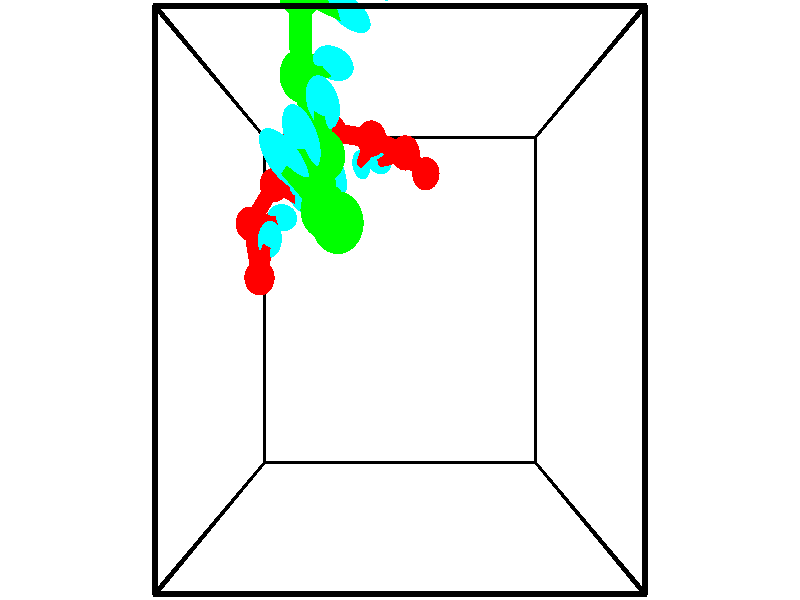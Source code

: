 // switches for output
#declare DRAW_BASES = 1; // possible values are 0, 1; only relevant for DNA ribbons
#declare DRAW_BASES_TYPE = 3; // possible values are 1, 2, 3; only relevant for DNA ribbons
#declare DRAW_FOG = 0; // set to 1 to enable fog

#include "colors.inc"

#include "transforms.inc"
background { rgb <1, 1, 1>}

#default {
   normal{
       ripples 0.25
       frequency 0.20
       turbulence 0.2
       lambda 5
   }
	finish {
		phong 0.1
		phong_size 40.
	}
}

// original window dimensions: 1024x640


// camera settings

camera {
	sky <-0, 1, 0>
	up <-0, 1, 0>
	right 1.6 * <1, 0, 0>
	location <2.5, 2.5, 11.1562>
	look_at <2.5, 2.5, 2.5>
	direction <0, 0, -8.6562>
	angle 67.0682
}


# declare cpy_camera_pos = <2.5, 2.5, 11.1562>;
# if (DRAW_FOG = 1)
fog {
	fog_type 2
	up vnormalize(cpy_camera_pos)
	color rgbt<1,1,1,0.3>
	distance 1e-5
	fog_alt 3e-3
	fog_offset 4
}
# end


// LIGHTS

# declare lum = 6;
global_settings {
	ambient_light rgb lum * <0.05, 0.05, 0.05>
	max_trace_level 15
}# declare cpy_direct_light_amount = 0.25;
light_source
{	1000 * <-1, -1, 1>,
	rgb lum * cpy_direct_light_amount
	parallel
}

light_source
{	1000 * <1, 1, -1>,
	rgb lum * cpy_direct_light_amount
	parallel
}

// strand 0

// nucleotide -1

// particle -1
sphere {
	<0.112557, 2.813917, 0.897082> 0.250000
	pigment { color rgbt <1,0,0,0> }
	no_shadow
}
cylinder {
	<0.261841, 3.103390, 1.129288>,  <0.351411, 3.277073, 1.268611>, 0.100000
	pigment { color rgbt <1,0,0,0> }
	no_shadow
}
cylinder {
	<0.261841, 3.103390, 1.129288>,  <0.112557, 2.813917, 0.897082>, 0.100000
	pigment { color rgbt <1,0,0,0> }
	no_shadow
}

// particle -1
sphere {
	<0.261841, 3.103390, 1.129288> 0.100000
	pigment { color rgbt <1,0,0,0> }
	no_shadow
}
sphere {
	0, 1
	scale<0.080000,0.200000,0.300000>
	matrix <0.251072, 0.523592, -0.814134,
		-0.893127, 0.449595, 0.013713,
		0.373211, 0.723682, 0.580515,
		0.373804, 3.320494, 1.303442>
	pigment { color rgbt <0,1,1,0> }
	no_shadow
}
cylinder {
	<-0.088690, 3.598210, 0.692396>,  <0.112557, 2.813917, 0.897082>, 0.130000
	pigment { color rgbt <1,0,0,0> }
	no_shadow
}

// nucleotide -1

// particle -1
sphere {
	<-0.088690, 3.598210, 0.692396> 0.250000
	pigment { color rgbt <1,0,0,0> }
	no_shadow
}
cylinder {
	<0.260460, 3.627541, 0.885357>,  <0.469950, 3.645139, 1.001133>, 0.100000
	pigment { color rgbt <1,0,0,0> }
	no_shadow
}
cylinder {
	<0.260460, 3.627541, 0.885357>,  <-0.088690, 3.598210, 0.692396>, 0.100000
	pigment { color rgbt <1,0,0,0> }
	no_shadow
}

// particle -1
sphere {
	<0.260460, 3.627541, 0.885357> 0.100000
	pigment { color rgbt <1,0,0,0> }
	no_shadow
}
sphere {
	0, 1
	scale<0.080000,0.200000,0.300000>
	matrix <0.391071, 0.486115, -0.781508,
		-0.291809, 0.870813, 0.395642,
		0.872875, 0.073327, 0.482402,
		0.522323, 3.649539, 1.030078>
	pigment { color rgbt <0,1,1,0> }
	no_shadow
}
cylinder {
	<0.261620, 4.203023, 0.426199>,  <-0.088690, 3.598210, 0.692396>, 0.130000
	pigment { color rgbt <1,0,0,0> }
	no_shadow
}

// nucleotide -1

// particle -1
sphere {
	<0.261620, 4.203023, 0.426199> 0.250000
	pigment { color rgbt <1,0,0,0> }
	no_shadow
}
cylinder {
	<0.567747, 4.050644, 0.633724>,  <0.751423, 3.959216, 0.758239>, 0.100000
	pigment { color rgbt <1,0,0,0> }
	no_shadow
}
cylinder {
	<0.567747, 4.050644, 0.633724>,  <0.261620, 4.203023, 0.426199>, 0.100000
	pigment { color rgbt <1,0,0,0> }
	no_shadow
}

// particle -1
sphere {
	<0.567747, 4.050644, 0.633724> 0.100000
	pigment { color rgbt <1,0,0,0> }
	no_shadow
}
sphere {
	0, 1
	scale<0.080000,0.200000,0.300000>
	matrix <0.643272, 0.424963, -0.636873,
		0.022140, 0.821148, 0.570286,
		0.765318, -0.380949, 0.518813,
		0.797342, 3.936359, 0.789368>
	pigment { color rgbt <0,1,1,0> }
	no_shadow
}
cylinder {
	<0.636354, 4.656114, 0.790190>,  <0.261620, 4.203023, 0.426199>, 0.130000
	pigment { color rgbt <1,0,0,0> }
	no_shadow
}

// nucleotide -1

// particle -1
sphere {
	<0.636354, 4.656114, 0.790190> 0.250000
	pigment { color rgbt <1,0,0,0> }
	no_shadow
}
cylinder {
	<0.862452, 4.344040, 0.682999>,  <0.998110, 4.156796, 0.618684>, 0.100000
	pigment { color rgbt <1,0,0,0> }
	no_shadow
}
cylinder {
	<0.862452, 4.344040, 0.682999>,  <0.636354, 4.656114, 0.790190>, 0.100000
	pigment { color rgbt <1,0,0,0> }
	no_shadow
}

// particle -1
sphere {
	<0.862452, 4.344040, 0.682999> 0.100000
	pigment { color rgbt <1,0,0,0> }
	no_shadow
}
sphere {
	0, 1
	scale<0.080000,0.200000,0.300000>
	matrix <0.633580, 0.618621, -0.464634,
		0.528277, 0.092846, 0.843980,
		0.565243, -0.780185, -0.267978,
		1.032025, 4.109984, 0.602605>
	pigment { color rgbt <0,1,1,0> }
	no_shadow
}
cylinder {
	<1.341322, 4.869587, 0.938252>,  <0.636354, 4.656114, 0.790190>, 0.130000
	pigment { color rgbt <1,0,0,0> }
	no_shadow
}

// nucleotide -1

// particle -1
sphere {
	<1.341322, 4.869587, 0.938252> 0.250000
	pigment { color rgbt <1,0,0,0> }
	no_shadow
}
cylinder {
	<1.389652, 4.562256, 0.686832>,  <1.418651, 4.377857, 0.535981>, 0.100000
	pigment { color rgbt <1,0,0,0> }
	no_shadow
}
cylinder {
	<1.389652, 4.562256, 0.686832>,  <1.341322, 4.869587, 0.938252>, 0.100000
	pigment { color rgbt <1,0,0,0> }
	no_shadow
}

// particle -1
sphere {
	<1.389652, 4.562256, 0.686832> 0.100000
	pigment { color rgbt <1,0,0,0> }
	no_shadow
}
sphere {
	0, 1
	scale<0.080000,0.200000,0.300000>
	matrix <0.790881, 0.457176, -0.406814,
		0.599924, -0.447953, 0.662895,
		0.120826, -0.768328, -0.628548,
		1.425900, 4.331758, 0.498268>
	pigment { color rgbt <0,1,1,0> }
	no_shadow
}
cylinder {
	<2.018098, 4.768404, 0.970144>,  <1.341322, 4.869587, 0.938252>, 0.130000
	pigment { color rgbt <1,0,0,0> }
	no_shadow
}

// nucleotide -1

// particle -1
sphere {
	<2.018098, 4.768404, 0.970144> 0.250000
	pigment { color rgbt <1,0,0,0> }
	no_shadow
}
cylinder {
	<1.897440, 4.623711, 0.617290>,  <1.825045, 4.536895, 0.405578>, 0.100000
	pigment { color rgbt <1,0,0,0> }
	no_shadow
}
cylinder {
	<1.897440, 4.623711, 0.617290>,  <2.018098, 4.768404, 0.970144>, 0.100000
	pigment { color rgbt <1,0,0,0> }
	no_shadow
}

// particle -1
sphere {
	<1.897440, 4.623711, 0.617290> 0.100000
	pigment { color rgbt <1,0,0,0> }
	no_shadow
}
sphere {
	0, 1
	scale<0.080000,0.200000,0.300000>
	matrix <0.671136, 0.576606, -0.465941,
		0.677189, -0.732581, 0.068841,
		-0.301646, -0.361732, -0.882134,
		1.806946, 4.515191, 0.352650>
	pigment { color rgbt <0,1,1,0> }
	no_shadow
}
cylinder {
	<2.592120, 4.631051, 0.656630>,  <2.018098, 4.768404, 0.970144>, 0.130000
	pigment { color rgbt <1,0,0,0> }
	no_shadow
}

// nucleotide -1

// particle -1
sphere {
	<2.592120, 4.631051, 0.656630> 0.250000
	pigment { color rgbt <1,0,0,0> }
	no_shadow
}
cylinder {
	<2.325817, 4.615452, 0.358570>,  <2.166036, 4.606092, 0.179734>, 0.100000
	pigment { color rgbt <1,0,0,0> }
	no_shadow
}
cylinder {
	<2.325817, 4.615452, 0.358570>,  <2.592120, 4.631051, 0.656630>, 0.100000
	pigment { color rgbt <1,0,0,0> }
	no_shadow
}

// particle -1
sphere {
	<2.325817, 4.615452, 0.358570> 0.100000
	pigment { color rgbt <1,0,0,0> }
	no_shadow
}
sphere {
	0, 1
	scale<0.080000,0.200000,0.300000>
	matrix <0.604722, 0.556827, -0.569433,
		0.437126, -0.829712, -0.347128,
		-0.665756, -0.038998, -0.745149,
		2.126090, 4.603752, 0.135025>
	pigment { color rgbt <0,1,1,0> }
	no_shadow
}
cylinder {
	<2.973396, 4.426491, 0.095343>,  <2.592120, 4.631051, 0.656630>, 0.130000
	pigment { color rgbt <1,0,0,0> }
	no_shadow
}

// nucleotide -1

// particle -1
sphere {
	<2.973396, 4.426491, 0.095343> 0.250000
	pigment { color rgbt <1,0,0,0> }
	no_shadow
}
cylinder {
	<2.655052, 4.637421, -0.023678>,  <2.464046, 4.763978, -0.095090>, 0.100000
	pigment { color rgbt <1,0,0,0> }
	no_shadow
}
cylinder {
	<2.655052, 4.637421, -0.023678>,  <2.973396, 4.426491, 0.095343>, 0.100000
	pigment { color rgbt <1,0,0,0> }
	no_shadow
}

// particle -1
sphere {
	<2.655052, 4.637421, -0.023678> 0.100000
	pigment { color rgbt <1,0,0,0> }
	no_shadow
}
sphere {
	0, 1
	scale<0.080000,0.200000,0.300000>
	matrix <0.604933, 0.671572, -0.427840,
		-0.025784, -0.520499, -0.853473,
		-0.795859, 0.527325, -0.297551,
		2.416294, 4.795618, -0.112943>
	pigment { color rgbt <0,1,1,0> }
	no_shadow
}
// strand 1

// nucleotide -1

// particle -1
sphere {
	<3.012151, 5.922894, 5.201755> 0.250000
	pigment { color rgbt <0,1,0,0> }
	no_shadow
}
cylinder {
	<2.833481, 5.967113, 4.846619>,  <2.726279, 5.993645, 4.633537>, 0.100000
	pigment { color rgbt <0,1,0,0> }
	no_shadow
}
cylinder {
	<2.833481, 5.967113, 4.846619>,  <3.012151, 5.922894, 5.201755>, 0.100000
	pigment { color rgbt <0,1,0,0> }
	no_shadow
}

// particle -1
sphere {
	<2.833481, 5.967113, 4.846619> 0.100000
	pigment { color rgbt <0,1,0,0> }
	no_shadow
}
sphere {
	0, 1
	scale<0.080000,0.200000,0.300000>
	matrix <-0.461190, -0.878790, 0.122605,
		-0.766672, 0.464227, 0.443518,
		-0.446675, 0.110548, -0.887840,
		2.699478, 6.000278, 4.580266>
	pigment { color rgbt <0,1,1,0> }
	no_shadow
}
cylinder {
	<2.269420, 5.899579, 5.332604>,  <3.012151, 5.922894, 5.201755>, 0.130000
	pigment { color rgbt <0,1,0,0> }
	no_shadow
}

// nucleotide -1

// particle -1
sphere {
	<2.269420, 5.899579, 5.332604> 0.250000
	pigment { color rgbt <0,1,0,0> }
	no_shadow
}
cylinder {
	<2.373314, 5.798580, 4.959770>,  <2.435650, 5.737981, 4.736070>, 0.100000
	pigment { color rgbt <0,1,0,0> }
	no_shadow
}
cylinder {
	<2.373314, 5.798580, 4.959770>,  <2.269420, 5.899579, 5.332604>, 0.100000
	pigment { color rgbt <0,1,0,0> }
	no_shadow
}

// particle -1
sphere {
	<2.373314, 5.798580, 4.959770> 0.100000
	pigment { color rgbt <0,1,0,0> }
	no_shadow
}
sphere {
	0, 1
	scale<0.080000,0.200000,0.300000>
	matrix <-0.509280, -0.855888, 0.089940,
		-0.820471, 0.451332, -0.350895,
		0.259734, -0.252497, -0.932086,
		2.451234, 5.722831, 4.680144>
	pigment { color rgbt <0,1,1,0> }
	no_shadow
}
cylinder {
	<1.663995, 5.815691, 4.910887>,  <2.269420, 5.899579, 5.332604>, 0.130000
	pigment { color rgbt <0,1,0,0> }
	no_shadow
}

// nucleotide -1

// particle -1
sphere {
	<1.663995, 5.815691, 4.910887> 0.250000
	pigment { color rgbt <0,1,0,0> }
	no_shadow
}
cylinder {
	<1.958420, 5.590981, 4.759827>,  <2.135075, 5.456155, 4.669190>, 0.100000
	pigment { color rgbt <0,1,0,0> }
	no_shadow
}
cylinder {
	<1.958420, 5.590981, 4.759827>,  <1.663995, 5.815691, 4.910887>, 0.100000
	pigment { color rgbt <0,1,0,0> }
	no_shadow
}

// particle -1
sphere {
	<1.958420, 5.590981, 4.759827> 0.100000
	pigment { color rgbt <0,1,0,0> }
	no_shadow
}
sphere {
	0, 1
	scale<0.080000,0.200000,0.300000>
	matrix <-0.541062, -0.823524, 0.170471,
		-0.406771, 0.078855, -0.910120,
		0.736063, -0.561775, -0.377651,
		2.179239, 5.422448, 4.646531>
	pigment { color rgbt <0,1,1,0> }
	no_shadow
}
cylinder {
	<1.377233, 5.403418, 4.384262>,  <1.663995, 5.815691, 4.910887>, 0.130000
	pigment { color rgbt <0,1,0,0> }
	no_shadow
}

// nucleotide -1

// particle -1
sphere {
	<1.377233, 5.403418, 4.384262> 0.250000
	pigment { color rgbt <0,1,0,0> }
	no_shadow
}
cylinder {
	<1.698112, 5.220360, 4.537643>,  <1.890640, 5.110525, 4.629673>, 0.100000
	pigment { color rgbt <0,1,0,0> }
	no_shadow
}
cylinder {
	<1.698112, 5.220360, 4.537643>,  <1.377233, 5.403418, 4.384262>, 0.100000
	pigment { color rgbt <0,1,0,0> }
	no_shadow
}

// particle -1
sphere {
	<1.698112, 5.220360, 4.537643> 0.100000
	pigment { color rgbt <0,1,0,0> }
	no_shadow
}
sphere {
	0, 1
	scale<0.080000,0.200000,0.300000>
	matrix <-0.567363, -0.784325, 0.250867,
		0.185945, -0.418803, -0.888836,
		0.802199, -0.457645, 0.383454,
		1.938772, 5.083066, 4.652679>
	pigment { color rgbt <0,1,1,0> }
	no_shadow
}
cylinder {
	<1.352215, 4.670768, 4.129657>,  <1.377233, 5.403418, 4.384262>, 0.130000
	pigment { color rgbt <0,1,0,0> }
	no_shadow
}

// nucleotide -1

// particle -1
sphere {
	<1.352215, 4.670768, 4.129657> 0.250000
	pigment { color rgbt <0,1,0,0> }
	no_shadow
}
cylinder {
	<1.597816, 4.638214, 4.443695>,  <1.745178, 4.618681, 4.632118>, 0.100000
	pigment { color rgbt <0,1,0,0> }
	no_shadow
}
cylinder {
	<1.597816, 4.638214, 4.443695>,  <1.352215, 4.670768, 4.129657>, 0.100000
	pigment { color rgbt <0,1,0,0> }
	no_shadow
}

// particle -1
sphere {
	<1.597816, 4.638214, 4.443695> 0.100000
	pigment { color rgbt <0,1,0,0> }
	no_shadow
}
sphere {
	0, 1
	scale<0.080000,0.200000,0.300000>
	matrix <-0.439999, -0.861076, 0.254851,
		0.655285, -0.501921, -0.564514,
		0.614005, -0.081385, 0.785095,
		1.782018, 4.613799, 4.679224>
	pigment { color rgbt <0,1,1,0> }
	no_shadow
}
cylinder {
	<1.618945, 3.880549, 4.221213>,  <1.352215, 4.670768, 4.129657>, 0.130000
	pigment { color rgbt <0,1,0,0> }
	no_shadow
}

// nucleotide -1

// particle -1
sphere {
	<1.618945, 3.880549, 4.221213> 0.250000
	pigment { color rgbt <0,1,0,0> }
	no_shadow
}
cylinder {
	<1.659966, 4.073662, 4.569099>,  <1.684578, 4.189529, 4.777831>, 0.100000
	pigment { color rgbt <0,1,0,0> }
	no_shadow
}
cylinder {
	<1.659966, 4.073662, 4.569099>,  <1.618945, 3.880549, 4.221213>, 0.100000
	pigment { color rgbt <0,1,0,0> }
	no_shadow
}

// particle -1
sphere {
	<1.659966, 4.073662, 4.569099> 0.100000
	pigment { color rgbt <0,1,0,0> }
	no_shadow
}
sphere {
	0, 1
	scale<0.080000,0.200000,0.300000>
	matrix <-0.443896, -0.760230, 0.474348,
		0.890191, -0.434709, 0.136341,
		0.102553, 0.482782, 0.869715,
		1.690731, 4.218496, 4.830014>
	pigment { color rgbt <0,1,1,0> }
	no_shadow
}
cylinder {
	<1.692947, 3.293402, 4.725295>,  <1.618945, 3.880549, 4.221213>, 0.130000
	pigment { color rgbt <0,1,0,0> }
	no_shadow
}

// nucleotide -1

// particle -1
sphere {
	<1.692947, 3.293402, 4.725295> 0.250000
	pigment { color rgbt <0,1,0,0> }
	no_shadow
}
cylinder {
	<1.589874, 3.611626, 4.944633>,  <1.528030, 3.802560, 5.076237>, 0.100000
	pigment { color rgbt <0,1,0,0> }
	no_shadow
}
cylinder {
	<1.589874, 3.611626, 4.944633>,  <1.692947, 3.293402, 4.725295>, 0.100000
	pigment { color rgbt <0,1,0,0> }
	no_shadow
}

// particle -1
sphere {
	<1.589874, 3.611626, 4.944633> 0.100000
	pigment { color rgbt <0,1,0,0> }
	no_shadow
}
sphere {
	0, 1
	scale<0.080000,0.200000,0.300000>
	matrix <-0.430917, -0.602570, 0.671729,
		0.864818, -0.063199, 0.498092,
		-0.257683, 0.795560, 0.548347,
		1.512569, 3.850293, 5.109138>
	pigment { color rgbt <0,1,1,0> }
	no_shadow
}
cylinder {
	<1.899712, 3.118515, 5.354834>,  <1.692947, 3.293402, 4.725295>, 0.130000
	pigment { color rgbt <0,1,0,0> }
	no_shadow
}

// nucleotide -1

// particle -1
sphere {
	<1.899712, 3.118515, 5.354834> 0.250000
	pigment { color rgbt <0,1,0,0> }
	no_shadow
}
cylinder {
	<1.617340, 3.396370, 5.410179>,  <1.447917, 3.563083, 5.443387>, 0.100000
	pigment { color rgbt <0,1,0,0> }
	no_shadow
}
cylinder {
	<1.617340, 3.396370, 5.410179>,  <1.899712, 3.118515, 5.354834>, 0.100000
	pigment { color rgbt <0,1,0,0> }
	no_shadow
}

// particle -1
sphere {
	<1.617340, 3.396370, 5.410179> 0.100000
	pigment { color rgbt <0,1,0,0> }
	no_shadow
}
sphere {
	0, 1
	scale<0.080000,0.200000,0.300000>
	matrix <-0.475008, -0.609215, 0.635000,
		0.525388, 0.382541, 0.760020,
		-0.705929, 0.694636, 0.138364,
		1.405561, 3.604761, 5.451688>
	pigment { color rgbt <0,1,1,0> }
	no_shadow
}
// box output
cylinder {
	<0.000000, 0.000000, 0.000000>,  <5.000000, 0.000000, 0.000000>, 0.025000
	pigment { color rgbt <0,0,0,0> }
	no_shadow
}
cylinder {
	<0.000000, 0.000000, 0.000000>,  <0.000000, 5.000000, 0.000000>, 0.025000
	pigment { color rgbt <0,0,0,0> }
	no_shadow
}
cylinder {
	<0.000000, 0.000000, 0.000000>,  <0.000000, 0.000000, 5.000000>, 0.025000
	pigment { color rgbt <0,0,0,0> }
	no_shadow
}
cylinder {
	<5.000000, 5.000000, 5.000000>,  <0.000000, 5.000000, 5.000000>, 0.025000
	pigment { color rgbt <0,0,0,0> }
	no_shadow
}
cylinder {
	<5.000000, 5.000000, 5.000000>,  <5.000000, 0.000000, 5.000000>, 0.025000
	pigment { color rgbt <0,0,0,0> }
	no_shadow
}
cylinder {
	<5.000000, 5.000000, 5.000000>,  <5.000000, 5.000000, 0.000000>, 0.025000
	pigment { color rgbt <0,0,0,0> }
	no_shadow
}
cylinder {
	<0.000000, 0.000000, 5.000000>,  <0.000000, 5.000000, 5.000000>, 0.025000
	pigment { color rgbt <0,0,0,0> }
	no_shadow
}
cylinder {
	<0.000000, 0.000000, 5.000000>,  <5.000000, 0.000000, 5.000000>, 0.025000
	pigment { color rgbt <0,0,0,0> }
	no_shadow
}
cylinder {
	<5.000000, 5.000000, 0.000000>,  <0.000000, 5.000000, 0.000000>, 0.025000
	pigment { color rgbt <0,0,0,0> }
	no_shadow
}
cylinder {
	<5.000000, 5.000000, 0.000000>,  <5.000000, 0.000000, 0.000000>, 0.025000
	pigment { color rgbt <0,0,0,0> }
	no_shadow
}
cylinder {
	<5.000000, 0.000000, 5.000000>,  <5.000000, 0.000000, 0.000000>, 0.025000
	pigment { color rgbt <0,0,0,0> }
	no_shadow
}
cylinder {
	<0.000000, 5.000000, 0.000000>,  <0.000000, 5.000000, 5.000000>, 0.025000
	pigment { color rgbt <0,0,0,0> }
	no_shadow
}
// end of box output

